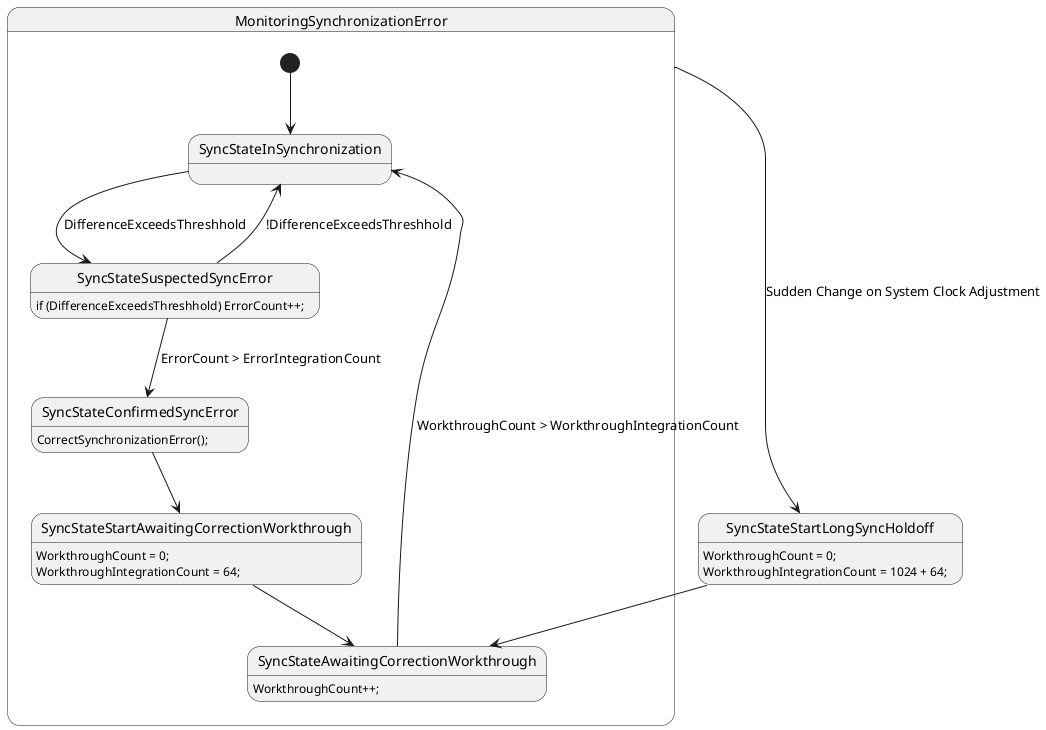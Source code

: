 @startuml

state MonitoringSynchronizationError {
    [*] --> SyncStateInSynchronization
        SyncStateInSynchronization --> SyncStateSuspectedSyncError: DifferenceExceedsThreshhold
        SyncStateSuspectedSyncError --> SyncStateInSynchronization: !DifferenceExceedsThreshhold
        SyncStateSuspectedSyncError: if (DifferenceExceedsThreshhold) ErrorCount++;
    SyncStateSuspectedSyncError --> SyncStateConfirmedSyncError: ErrorCount > ErrorIntegrationCount
        SyncStateConfirmedSyncError: CorrectSynchronizationError();
    SyncStateConfirmedSyncError --> SyncStateStartAwaitingCorrectionWorkthrough
        SyncStateStartAwaitingCorrectionWorkthrough: WorkthroughCount = 0;
        SyncStateStartAwaitingCorrectionWorkthrough: WorkthroughIntegrationCount = 64;
    SyncStateStartAwaitingCorrectionWorkthrough --> SyncStateAwaitingCorrectionWorkthrough
        SyncStateAwaitingCorrectionWorkthrough: WorkthroughCount++;
    SyncStateAwaitingCorrectionWorkthrough --> SyncStateInSynchronization: WorkthroughCount > WorkthroughIntegrationCount
}

MonitoringSynchronizationError --> SyncStateStartLongSyncHoldoff: Sudden Change on System Clock Adjustment
    SyncStateStartLongSyncHoldoff: WorkthroughCount = 0;
    SyncStateStartLongSyncHoldoff: WorkthroughIntegrationCount = 1024 + 64;
SyncStateStartLongSyncHoldoff --> SyncStateAwaitingCorrectionWorkthrough


@enduml
